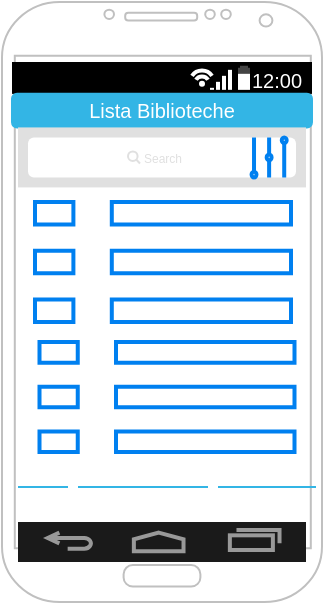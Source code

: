 <mxfile version="14.6.9" type="device"><diagram id="fyK7bGRgVoosKaQCLrQN" name="Page-1"><mxGraphModel dx="868" dy="482" grid="1" gridSize="10" guides="1" tooltips="1" connect="1" arrows="1" fold="1" page="1" pageScale="1" pageWidth="827" pageHeight="1169" math="0" shadow="0"><root><mxCell id="0"/><mxCell id="1" parent="0"/><mxCell id="z3EYkbqggRRTuBLh_ws_-1" value="" style="verticalLabelPosition=bottom;verticalAlign=top;html=1;shadow=0;dashed=0;strokeWidth=1;shape=mxgraph.android.phone2;strokeColor=#c0c0c0;" vertex="1" parent="1"><mxGeometry x="250" y="120" width="160" height="300" as="geometry"/></mxCell><mxCell id="z3EYkbqggRRTuBLh_ws_-2" value="" style="verticalLabelPosition=bottom;verticalAlign=top;html=1;shadow=0;dashed=0;strokeWidth=2;shape=mxgraph.android.navigation_bar_1;fillColor=#1A1A1A;strokeColor=#999999;" vertex="1" parent="1"><mxGeometry x="258" y="380" width="144" height="20" as="geometry"/></mxCell><mxCell id="z3EYkbqggRRTuBLh_ws_-7" value="" style="strokeWidth=1;html=1;shadow=0;dashed=0;shape=mxgraph.android.statusBar;align=center;fillColor=#000000;strokeColor=#ffffff;fontColor=#ffffff;fontSize=10;" vertex="1" parent="1"><mxGeometry x="255" y="150" width="150" height="15.83" as="geometry"/></mxCell><mxCell id="z3EYkbqggRRTuBLh_ws_-9" value="" style="verticalLabelPosition=bottom;verticalAlign=top;html=1;shadow=0;dashed=0;strokeWidth=1;shape=mxgraph.android.indeterminate_progress_bar;strokeColor=#33B5E5;pointerEvents=1;rounded=1;gradientColor=none;" vertex="1" parent="1"><mxGeometry x="258" y="360" width="149" height="5" as="geometry"/></mxCell><mxCell id="z3EYkbqggRRTuBLh_ws_-10" value="&lt;font size=&quot;1&quot;&gt;Lista Biblioteche&lt;/font&gt;" style="whiteSpace=wrap;html=1;shadow=0;dashed=0;fontSize=10;align=center;fillColor=#33b5e5;strokeColor=#33B5E5;fontColor=#FFFFFF;rounded=1;" vertex="1" parent="1"><mxGeometry x="255" y="165.83" width="150" height="16.88" as="geometry"/></mxCell><mxCell id="z3EYkbqggRRTuBLh_ws_-11" value="" style="html=1;verticalLabelPosition=bottom;align=center;labelBackgroundColor=#ffffff;verticalAlign=top;strokeWidth=2;strokeColor=#0080F0;shadow=0;dashed=0;shape=mxgraph.ios7.icons.preferences;pointerEvents=1" vertex="1" parent="1"><mxGeometry x="268.75" y="290" width="127.5" height="55" as="geometry"/></mxCell><mxCell id="z3EYkbqggRRTuBLh_ws_-12" value="" style="html=1;verticalLabelPosition=bottom;align=center;labelBackgroundColor=#ffffff;verticalAlign=top;strokeWidth=2;strokeColor=#0080F0;shadow=0;dashed=0;shape=mxgraph.ios7.icons.preferences;pointerEvents=1" vertex="1" parent="1"><mxGeometry x="266.5" y="220" width="128" height="60" as="geometry"/></mxCell><mxCell id="z3EYkbqggRRTuBLh_ws_-30" value="" style="shape=rect;fillColor=#e0e0e0;strokeColor=none;" vertex="1" parent="1"><mxGeometry x="258" y="182.71" width="144" height="30" as="geometry"/></mxCell><mxCell id="z3EYkbqggRRTuBLh_ws_-31" value="" style="html=1;strokeWidth=1;shadow=0;dashed=0;shape=mxgraph.ios7ui.marginRect;rx=3;ry=3;rectMargin=5;strokeColor=none;" vertex="1" parent="z3EYkbqggRRTuBLh_ws_-30"><mxGeometry width="144" height="30" as="geometry"/></mxCell><mxCell id="z3EYkbqggRRTuBLh_ws_-32" value="Search" style="shape=mxgraph.ios7.icons.looking_glass;strokeColor=#e0e0e0;fillColor=none;fontColor=#e0e0e0;labelPosition=right;verticalLabelPosition=middle;align=left;verticalAlign=middle;fontSize=6;fontStyle=0;spacingTop=2;" vertex="1" parent="z3EYkbqggRRTuBLh_ws_-30"><mxGeometry x="0.5" y="0.5" width="6" height="6" relative="1" as="geometry"><mxPoint x="-17" y="-3" as="offset"/></mxGeometry></mxCell><mxCell id="z3EYkbqggRRTuBLh_ws_-33" value="" style="html=1;verticalLabelPosition=bottom;align=center;labelBackgroundColor=#ffffff;verticalAlign=top;strokeWidth=2;strokeColor=#0080F0;shadow=0;dashed=0;shape=mxgraph.ios7.icons.volume;pointerEvents=1" vertex="1" parent="z3EYkbqggRRTuBLh_ws_-30"><mxGeometry x="116.78" y="5" width="17.561" height="20" as="geometry"/></mxCell></root></mxGraphModel></diagram></mxfile>